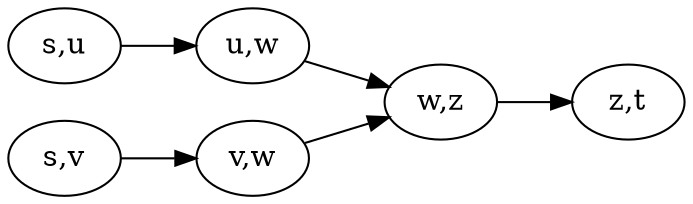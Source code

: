 digraph G {
	rankdir = LR
	{rank=same; <s,u> <s,v>}
	{rank=same; <v,w> <u,w>}
	<s,u> -> <u,w>;
	<s,v> -> <v,w>;
	<u,w> -> <w,z>;
	<v,w> -> <w,z>;
	<w,z> -> <z,t>;
}
